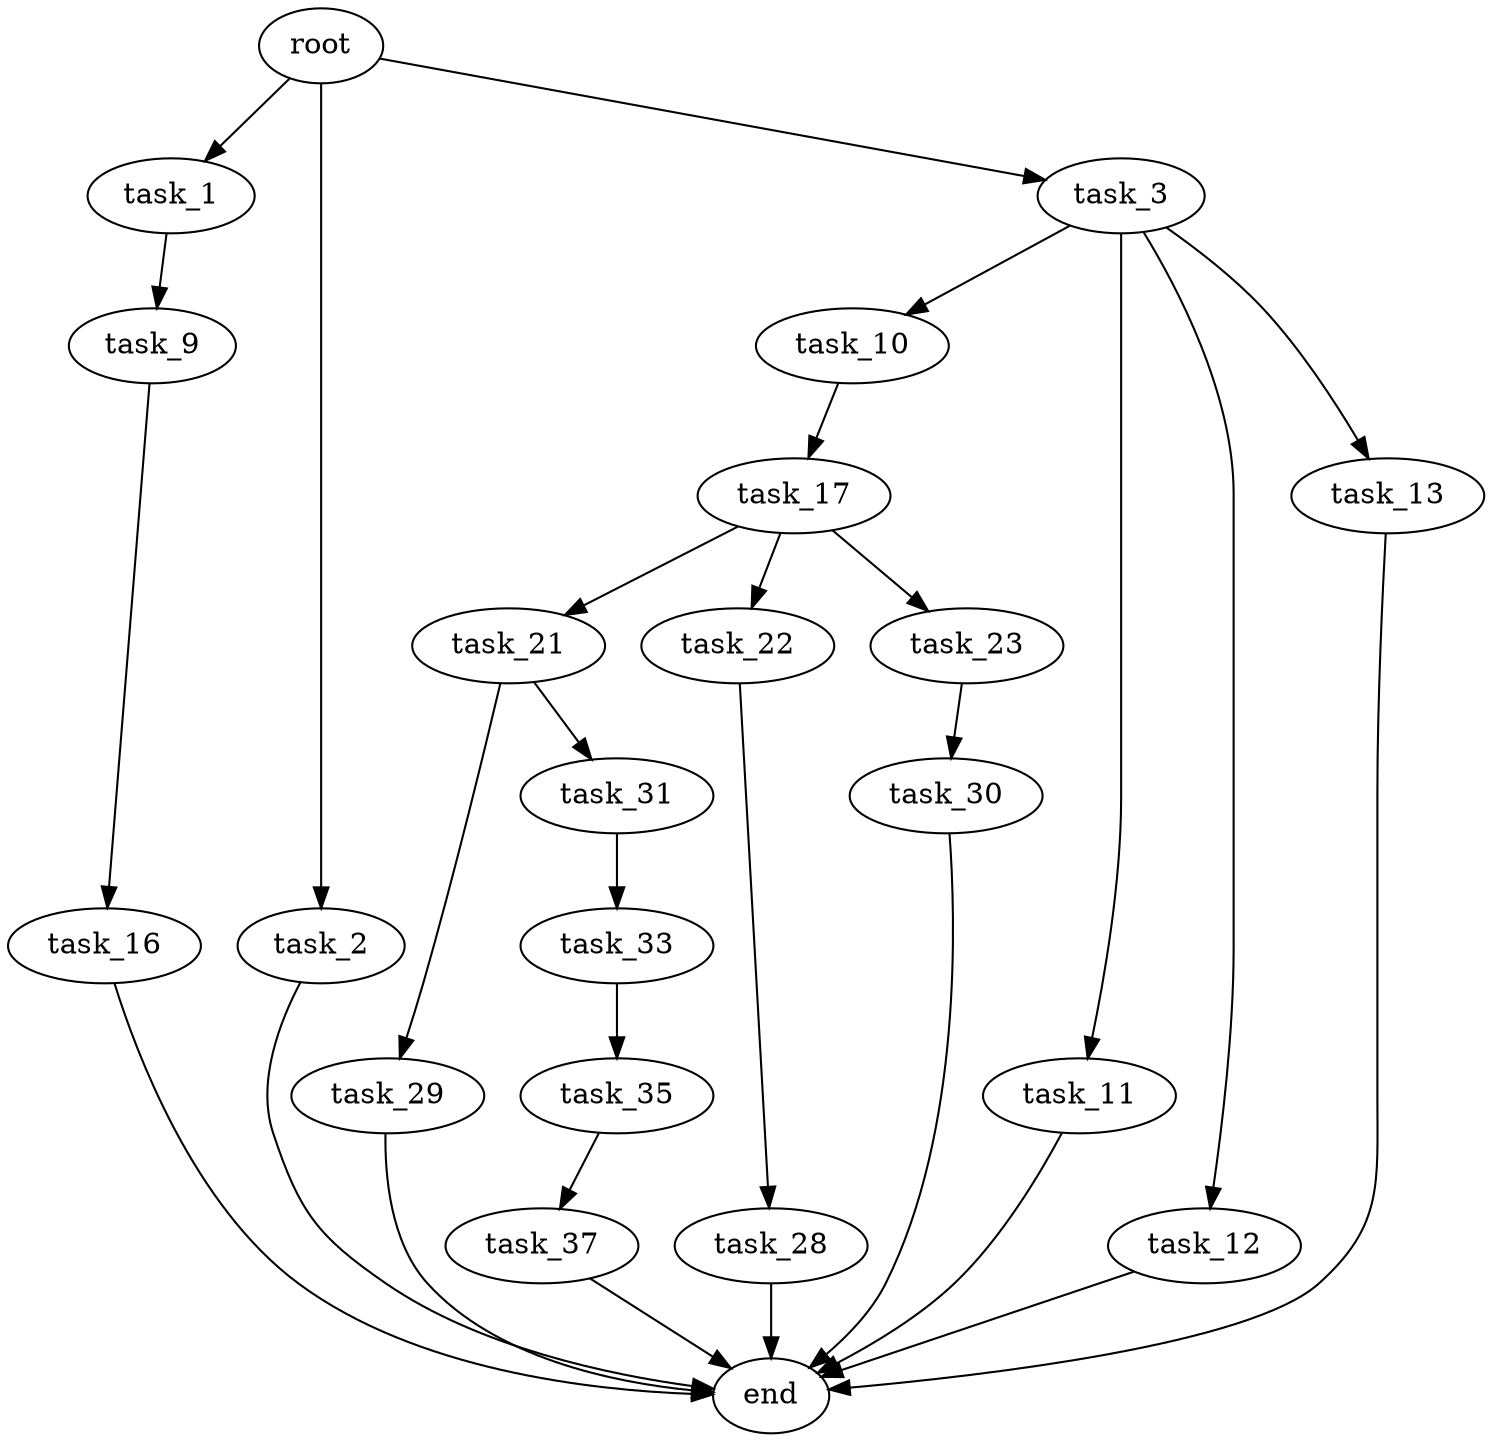 digraph G {
  root [size="0.000000"];
  task_1 [size="284168563743.000000"];
  task_2 [size="66376524899.000000"];
  task_3 [size="3117065410.000000"];
  task_9 [size="9937306021.000000"];
  task_10 [size="368293445632.000000"];
  task_11 [size="68719476736.000000"];
  task_12 [size="68719476736.000000"];
  task_13 [size="192626894937.000000"];
  task_16 [size="527383533691.000000"];
  task_17 [size="22189061164.000000"];
  task_21 [size="8589934592.000000"];
  task_22 [size="565503543962.000000"];
  task_23 [size="27747306508.000000"];
  task_28 [size="310115795428.000000"];
  task_29 [size="60010780381.000000"];
  task_30 [size="25628052679.000000"];
  task_31 [size="216379451711.000000"];
  task_33 [size="18456919746.000000"];
  task_35 [size="134217728000.000000"];
  task_37 [size="8681402062.000000"];
  end [size="0.000000"];

  root -> task_1 [size="1.000000"];
  root -> task_2 [size="1.000000"];
  root -> task_3 [size="1.000000"];
  task_1 -> task_9 [size="209715200.000000"];
  task_2 -> end [size="1.000000"];
  task_3 -> task_10 [size="75497472.000000"];
  task_3 -> task_11 [size="75497472.000000"];
  task_3 -> task_12 [size="75497472.000000"];
  task_3 -> task_13 [size="75497472.000000"];
  task_9 -> task_16 [size="301989888.000000"];
  task_10 -> task_17 [size="411041792.000000"];
  task_11 -> end [size="1.000000"];
  task_12 -> end [size="1.000000"];
  task_13 -> end [size="1.000000"];
  task_16 -> end [size="1.000000"];
  task_17 -> task_21 [size="411041792.000000"];
  task_17 -> task_22 [size="411041792.000000"];
  task_17 -> task_23 [size="411041792.000000"];
  task_21 -> task_29 [size="33554432.000000"];
  task_21 -> task_31 [size="33554432.000000"];
  task_22 -> task_28 [size="536870912.000000"];
  task_23 -> task_30 [size="838860800.000000"];
  task_28 -> end [size="1.000000"];
  task_29 -> end [size="1.000000"];
  task_30 -> end [size="1.000000"];
  task_31 -> task_33 [size="679477248.000000"];
  task_33 -> task_35 [size="301989888.000000"];
  task_35 -> task_37 [size="209715200.000000"];
  task_37 -> end [size="1.000000"];
}
